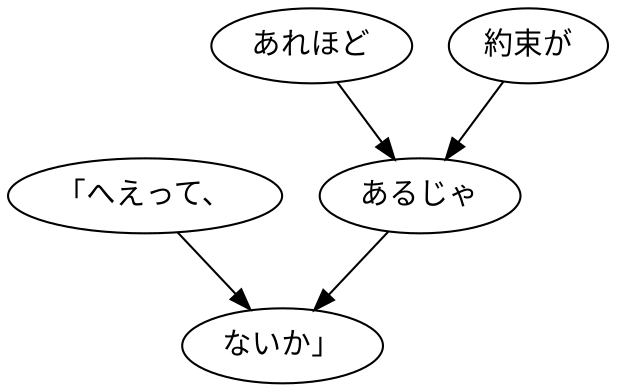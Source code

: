 digraph graph8401 {
	node0 [label="「へえって、"];
	node1 [label="あれほど"];
	node2 [label="約束が"];
	node3 [label="あるじゃ"];
	node4 [label="ないか」"];
	node0 -> node4;
	node1 -> node3;
	node2 -> node3;
	node3 -> node4;
}
